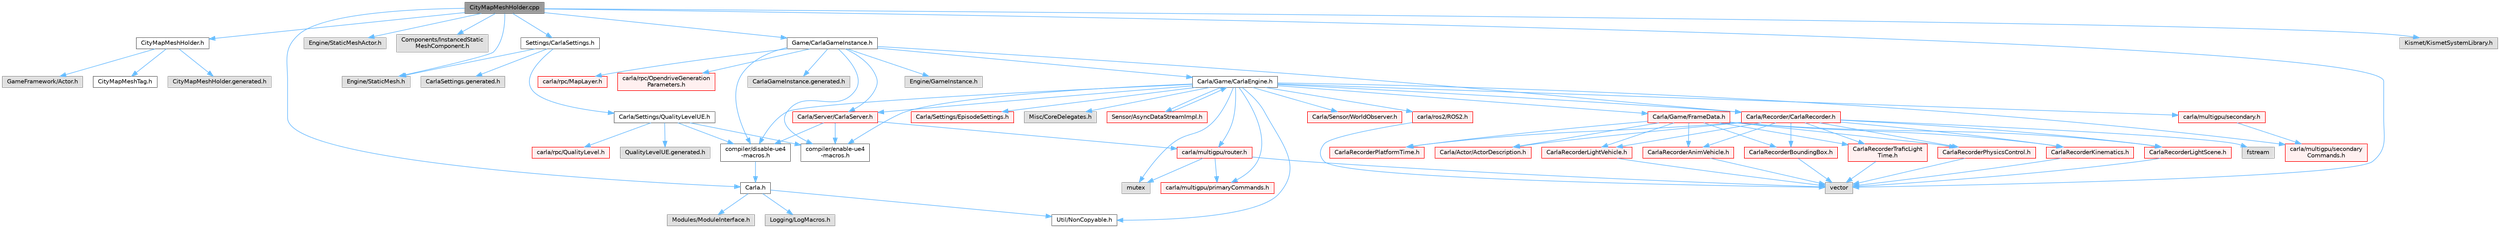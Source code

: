 digraph "CityMapMeshHolder.cpp"
{
 // INTERACTIVE_SVG=YES
 // LATEX_PDF_SIZE
  bgcolor="transparent";
  edge [fontname=Helvetica,fontsize=10,labelfontname=Helvetica,labelfontsize=10];
  node [fontname=Helvetica,fontsize=10,shape=box,height=0.2,width=0.4];
  Node1 [id="Node000001",label="CityMapMeshHolder.cpp",height=0.2,width=0.4,color="gray40", fillcolor="grey60", style="filled", fontcolor="black",tooltip=" "];
  Node1 -> Node2 [id="edge1_Node000001_Node000002",color="steelblue1",style="solid",tooltip=" "];
  Node2 [id="Node000002",label="Carla.h",height=0.2,width=0.4,color="grey40", fillcolor="white", style="filled",URL="$d7/d7d/Carla_8h.html",tooltip=" "];
  Node2 -> Node3 [id="edge2_Node000002_Node000003",color="steelblue1",style="solid",tooltip=" "];
  Node3 [id="Node000003",label="Util/NonCopyable.h",height=0.2,width=0.4,color="grey40", fillcolor="white", style="filled",URL="$d4/d57/Unreal_2CarlaUE4_2Plugins_2Carla_2Source_2Carla_2Util_2NonCopyable_8h.html",tooltip=" "];
  Node2 -> Node4 [id="edge3_Node000002_Node000004",color="steelblue1",style="solid",tooltip=" "];
  Node4 [id="Node000004",label="Logging/LogMacros.h",height=0.2,width=0.4,color="grey60", fillcolor="#E0E0E0", style="filled",tooltip=" "];
  Node2 -> Node5 [id="edge4_Node000002_Node000005",color="steelblue1",style="solid",tooltip=" "];
  Node5 [id="Node000005",label="Modules/ModuleInterface.h",height=0.2,width=0.4,color="grey60", fillcolor="#E0E0E0", style="filled",tooltip=" "];
  Node1 -> Node6 [id="edge5_Node000001_Node000006",color="steelblue1",style="solid",tooltip=" "];
  Node6 [id="Node000006",label="CityMapMeshHolder.h",height=0.2,width=0.4,color="grey40", fillcolor="white", style="filled",URL="$de/d3c/CityMapMeshHolder_8h.html",tooltip=" "];
  Node6 -> Node7 [id="edge6_Node000006_Node000007",color="steelblue1",style="solid",tooltip=" "];
  Node7 [id="Node000007",label="GameFramework/Actor.h",height=0.2,width=0.4,color="grey60", fillcolor="#E0E0E0", style="filled",tooltip=" "];
  Node6 -> Node8 [id="edge7_Node000006_Node000008",color="steelblue1",style="solid",tooltip=" "];
  Node8 [id="Node000008",label="CityMapMeshTag.h",height=0.2,width=0.4,color="grey40", fillcolor="white", style="filled",URL="$d4/d83/CityMapMeshTag_8h.html",tooltip=" "];
  Node6 -> Node9 [id="edge8_Node000006_Node000009",color="steelblue1",style="solid",tooltip=" "];
  Node9 [id="Node000009",label="CityMapMeshHolder.generated.h",height=0.2,width=0.4,color="grey60", fillcolor="#E0E0E0", style="filled",tooltip=" "];
  Node1 -> Node10 [id="edge9_Node000001_Node000010",color="steelblue1",style="solid",tooltip=" "];
  Node10 [id="Node000010",label="Engine/StaticMeshActor.h",height=0.2,width=0.4,color="grey60", fillcolor="#E0E0E0", style="filled",tooltip=" "];
  Node1 -> Node11 [id="edge10_Node000001_Node000011",color="steelblue1",style="solid",tooltip=" "];
  Node11 [id="Node000011",label="Components/InstancedStatic\lMeshComponent.h",height=0.2,width=0.4,color="grey60", fillcolor="#E0E0E0", style="filled",tooltip=" "];
  Node1 -> Node12 [id="edge11_Node000001_Node000012",color="steelblue1",style="solid",tooltip=" "];
  Node12 [id="Node000012",label="Engine/StaticMesh.h",height=0.2,width=0.4,color="grey60", fillcolor="#E0E0E0", style="filled",tooltip=" "];
  Node1 -> Node13 [id="edge12_Node000001_Node000013",color="steelblue1",style="solid",tooltip=" "];
  Node13 [id="Node000013",label="vector",height=0.2,width=0.4,color="grey60", fillcolor="#E0E0E0", style="filled",tooltip=" "];
  Node1 -> Node14 [id="edge13_Node000001_Node000014",color="steelblue1",style="solid",tooltip=" "];
  Node14 [id="Node000014",label="Settings/CarlaSettings.h",height=0.2,width=0.4,color="grey40", fillcolor="white", style="filled",URL="$d3/d4e/CarlaSettings_8h.html",tooltip=" "];
  Node14 -> Node12 [id="edge14_Node000014_Node000012",color="steelblue1",style="solid",tooltip=" "];
  Node14 -> Node15 [id="edge15_Node000014_Node000015",color="steelblue1",style="solid",tooltip=" "];
  Node15 [id="Node000015",label="Carla/Settings/QualityLevelUE.h",height=0.2,width=0.4,color="grey40", fillcolor="white", style="filled",URL="$dd/d49/QualityLevelUE_8h.html",tooltip=" "];
  Node15 -> Node16 [id="edge16_Node000015_Node000016",color="steelblue1",style="solid",tooltip=" "];
  Node16 [id="Node000016",label="compiler/disable-ue4\l-macros.h",height=0.2,width=0.4,color="grey40", fillcolor="white", style="filled",URL="$d2/d02/disable-ue4-macros_8h.html",tooltip=" "];
  Node16 -> Node2 [id="edge17_Node000016_Node000002",color="steelblue1",style="solid",tooltip=" "];
  Node15 -> Node17 [id="edge18_Node000015_Node000017",color="steelblue1",style="solid",tooltip=" "];
  Node17 [id="Node000017",label="carla/rpc/QualityLevel.h",height=0.2,width=0.4,color="red", fillcolor="#FFF0F0", style="filled",URL="$d4/dee/QualityLevel_8h.html",tooltip=" "];
  Node15 -> Node33 [id="edge19_Node000015_Node000033",color="steelblue1",style="solid",tooltip=" "];
  Node33 [id="Node000033",label="compiler/enable-ue4\l-macros.h",height=0.2,width=0.4,color="grey40", fillcolor="white", style="filled",URL="$d9/da2/enable-ue4-macros_8h.html",tooltip=" "];
  Node15 -> Node34 [id="edge20_Node000015_Node000034",color="steelblue1",style="solid",tooltip=" "];
  Node34 [id="Node000034",label="QualityLevelUE.generated.h",height=0.2,width=0.4,color="grey60", fillcolor="#E0E0E0", style="filled",tooltip=" "];
  Node14 -> Node35 [id="edge21_Node000014_Node000035",color="steelblue1",style="solid",tooltip=" "];
  Node35 [id="Node000035",label="CarlaSettings.generated.h",height=0.2,width=0.4,color="grey60", fillcolor="#E0E0E0", style="filled",tooltip=" "];
  Node1 -> Node36 [id="edge22_Node000001_Node000036",color="steelblue1",style="solid",tooltip=" "];
  Node36 [id="Node000036",label="Game/CarlaGameInstance.h",height=0.2,width=0.4,color="grey40", fillcolor="white", style="filled",URL="$d2/dba/CarlaGameInstance_8h.html",tooltip=" "];
  Node36 -> Node37 [id="edge23_Node000036_Node000037",color="steelblue1",style="solid",tooltip=" "];
  Node37 [id="Node000037",label="Engine/GameInstance.h",height=0.2,width=0.4,color="grey60", fillcolor="#E0E0E0", style="filled",tooltip=" "];
  Node36 -> Node38 [id="edge24_Node000036_Node000038",color="steelblue1",style="solid",tooltip=" "];
  Node38 [id="Node000038",label="Carla/Game/CarlaEngine.h",height=0.2,width=0.4,color="grey40", fillcolor="white", style="filled",URL="$d0/d11/CarlaEngine_8h.html",tooltip=" "];
  Node38 -> Node39 [id="edge25_Node000038_Node000039",color="steelblue1",style="solid",tooltip=" "];
  Node39 [id="Node000039",label="Carla/Recorder/CarlaRecorder.h",height=0.2,width=0.4,color="red", fillcolor="#FFF0F0", style="filled",URL="$d9/d6a/CarlaRecorder_8h.html",tooltip=" "];
  Node39 -> Node40 [id="edge26_Node000039_Node000040",color="steelblue1",style="solid",tooltip=" "];
  Node40 [id="Node000040",label="fstream",height=0.2,width=0.4,color="grey60", fillcolor="#E0E0E0", style="filled",tooltip=" "];
  Node39 -> Node41 [id="edge27_Node000039_Node000041",color="steelblue1",style="solid",tooltip=" "];
  Node41 [id="Node000041",label="Carla/Actor/ActorDescription.h",height=0.2,width=0.4,color="red", fillcolor="#FFF0F0", style="filled",URL="$d4/de6/Unreal_2CarlaUE4_2Plugins_2Carla_2Source_2Carla_2Actor_2ActorDescription_8h.html",tooltip=" "];
  Node39 -> Node46 [id="edge28_Node000039_Node000046",color="steelblue1",style="solid",tooltip=" "];
  Node46 [id="Node000046",label="CarlaRecorderTraficLight\lTime.h",height=0.2,width=0.4,color="red", fillcolor="#FFF0F0", style="filled",URL="$d0/de7/CarlaRecorderTraficLightTime_8h.html",tooltip=" "];
  Node46 -> Node13 [id="edge29_Node000046_Node000013",color="steelblue1",style="solid",tooltip=" "];
  Node39 -> Node48 [id="edge30_Node000039_Node000048",color="steelblue1",style="solid",tooltip=" "];
  Node48 [id="Node000048",label="CarlaRecorderPhysicsControl.h",height=0.2,width=0.4,color="red", fillcolor="#FFF0F0", style="filled",URL="$d3/d34/CarlaRecorderPhysicsControl_8h.html",tooltip=" "];
  Node48 -> Node13 [id="edge31_Node000048_Node000013",color="steelblue1",style="solid",tooltip=" "];
  Node39 -> Node53 [id="edge32_Node000039_Node000053",color="steelblue1",style="solid",tooltip=" "];
  Node53 [id="Node000053",label="CarlaRecorderPlatformTime.h",height=0.2,width=0.4,color="red", fillcolor="#FFF0F0", style="filled",URL="$d0/de8/CarlaRecorderPlatformTime_8h.html",tooltip=" "];
  Node39 -> Node55 [id="edge33_Node000039_Node000055",color="steelblue1",style="solid",tooltip=" "];
  Node55 [id="Node000055",label="CarlaRecorderBoundingBox.h",height=0.2,width=0.4,color="red", fillcolor="#FFF0F0", style="filled",URL="$d1/deb/CarlaRecorderBoundingBox_8h.html",tooltip=" "];
  Node55 -> Node13 [id="edge34_Node000055_Node000013",color="steelblue1",style="solid",tooltip=" "];
  Node39 -> Node56 [id="edge35_Node000039_Node000056",color="steelblue1",style="solid",tooltip=" "];
  Node56 [id="Node000056",label="CarlaRecorderKinematics.h",height=0.2,width=0.4,color="red", fillcolor="#FFF0F0", style="filled",URL="$d1/de3/CarlaRecorderKinematics_8h.html",tooltip=" "];
  Node56 -> Node13 [id="edge36_Node000056_Node000013",color="steelblue1",style="solid",tooltip=" "];
  Node39 -> Node57 [id="edge37_Node000039_Node000057",color="steelblue1",style="solid",tooltip=" "];
  Node57 [id="Node000057",label="CarlaRecorderLightScene.h",height=0.2,width=0.4,color="red", fillcolor="#FFF0F0", style="filled",URL="$d9/dc8/CarlaRecorderLightScene_8h.html",tooltip=" "];
  Node57 -> Node13 [id="edge38_Node000057_Node000013",color="steelblue1",style="solid",tooltip=" "];
  Node39 -> Node58 [id="edge39_Node000039_Node000058",color="steelblue1",style="solid",tooltip=" "];
  Node58 [id="Node000058",label="CarlaRecorderLightVehicle.h",height=0.2,width=0.4,color="red", fillcolor="#FFF0F0", style="filled",URL="$de/da8/CarlaRecorderLightVehicle_8h.html",tooltip=" "];
  Node58 -> Node13 [id="edge40_Node000058_Node000013",color="steelblue1",style="solid",tooltip=" "];
  Node39 -> Node59 [id="edge41_Node000039_Node000059",color="steelblue1",style="solid",tooltip=" "];
  Node59 [id="Node000059",label="CarlaRecorderAnimVehicle.h",height=0.2,width=0.4,color="red", fillcolor="#FFF0F0", style="filled",URL="$d6/d44/CarlaRecorderAnimVehicle_8h.html",tooltip=" "];
  Node59 -> Node13 [id="edge42_Node000059_Node000013",color="steelblue1",style="solid",tooltip=" "];
  Node38 -> Node119 [id="edge43_Node000038_Node000119",color="steelblue1",style="solid",tooltip=" "];
  Node119 [id="Node000119",label="Carla/Sensor/WorldObserver.h",height=0.2,width=0.4,color="red", fillcolor="#FFF0F0", style="filled",URL="$d8/deb/WorldObserver_8h.html",tooltip=" "];
  Node38 -> Node222 [id="edge44_Node000038_Node000222",color="steelblue1",style="solid",tooltip=" "];
  Node222 [id="Node000222",label="Carla/Server/CarlaServer.h",height=0.2,width=0.4,color="red", fillcolor="#FFF0F0", style="filled",URL="$d0/d35/CarlaServer_8h.html",tooltip=" "];
  Node222 -> Node16 [id="edge45_Node000222_Node000016",color="steelblue1",style="solid",tooltip=" "];
  Node222 -> Node243 [id="edge46_Node000222_Node000243",color="steelblue1",style="solid",tooltip=" "];
  Node243 [id="Node000243",label="carla/multigpu/router.h",height=0.2,width=0.4,color="red", fillcolor="#FFF0F0", style="filled",URL="$da/db7/router_8h.html",tooltip=" "];
  Node243 -> Node252 [id="edge47_Node000243_Node000252",color="steelblue1",style="solid",tooltip=" "];
  Node252 [id="Node000252",label="carla/multigpu/primaryCommands.h",height=0.2,width=0.4,color="red", fillcolor="#FFF0F0", style="filled",URL="$dd/dbf/primaryCommands_8h.html",tooltip=" "];
  Node243 -> Node218 [id="edge48_Node000243_Node000218",color="steelblue1",style="solid",tooltip=" "];
  Node218 [id="Node000218",label="mutex",height=0.2,width=0.4,color="grey60", fillcolor="#E0E0E0", style="filled",tooltip=" "];
  Node243 -> Node13 [id="edge49_Node000243_Node000013",color="steelblue1",style="solid",tooltip=" "];
  Node222 -> Node33 [id="edge50_Node000222_Node000033",color="steelblue1",style="solid",tooltip=" "];
  Node38 -> Node258 [id="edge51_Node000038_Node000258",color="steelblue1",style="solid",tooltip=" "];
  Node258 [id="Node000258",label="Carla/Settings/EpisodeSettings.h",height=0.2,width=0.4,color="red", fillcolor="#FFF0F0", style="filled",URL="$d8/d64/Unreal_2CarlaUE4_2Plugins_2Carla_2Source_2Carla_2Settings_2EpisodeSettings_8h.html",tooltip=" "];
  Node38 -> Node3 [id="edge52_Node000038_Node000003",color="steelblue1",style="solid",tooltip=" "];
  Node38 -> Node260 [id="edge53_Node000038_Node000260",color="steelblue1",style="solid",tooltip=" "];
  Node260 [id="Node000260",label="Carla/Game/FrameData.h",height=0.2,width=0.4,color="red", fillcolor="#FFF0F0", style="filled",URL="$d2/df1/FrameData_8h.html",tooltip=" "];
  Node260 -> Node46 [id="edge54_Node000260_Node000046",color="steelblue1",style="solid",tooltip=" "];
  Node260 -> Node48 [id="edge55_Node000260_Node000048",color="steelblue1",style="solid",tooltip=" "];
  Node260 -> Node53 [id="edge56_Node000260_Node000053",color="steelblue1",style="solid",tooltip=" "];
  Node260 -> Node55 [id="edge57_Node000260_Node000055",color="steelblue1",style="solid",tooltip=" "];
  Node260 -> Node56 [id="edge58_Node000260_Node000056",color="steelblue1",style="solid",tooltip=" "];
  Node260 -> Node57 [id="edge59_Node000260_Node000057",color="steelblue1",style="solid",tooltip=" "];
  Node260 -> Node58 [id="edge60_Node000260_Node000058",color="steelblue1",style="solid",tooltip=" "];
  Node260 -> Node59 [id="edge61_Node000260_Node000059",color="steelblue1",style="solid",tooltip=" "];
  Node260 -> Node41 [id="edge62_Node000260_Node000041",color="steelblue1",style="solid",tooltip=" "];
  Node38 -> Node322 [id="edge63_Node000038_Node000322",color="steelblue1",style="solid",tooltip=" "];
  Node322 [id="Node000322",label="Misc/CoreDelegates.h",height=0.2,width=0.4,color="grey60", fillcolor="#E0E0E0", style="filled",tooltip=" "];
  Node38 -> Node16 [id="edge64_Node000038_Node000016",color="steelblue1",style="solid",tooltip=" "];
  Node38 -> Node243 [id="edge65_Node000038_Node000243",color="steelblue1",style="solid",tooltip=" "];
  Node38 -> Node252 [id="edge66_Node000038_Node000252",color="steelblue1",style="solid",tooltip=" "];
  Node38 -> Node323 [id="edge67_Node000038_Node000323",color="steelblue1",style="solid",tooltip=" "];
  Node323 [id="Node000323",label="carla/multigpu/secondary.h",height=0.2,width=0.4,color="red", fillcolor="#FFF0F0", style="filled",URL="$de/df9/secondary_8h.html",tooltip=" "];
  Node323 -> Node324 [id="edge68_Node000323_Node000324",color="steelblue1",style="solid",tooltip=" "];
  Node324 [id="Node000324",label="carla/multigpu/secondary\lCommands.h",height=0.2,width=0.4,color="red", fillcolor="#FFF0F0", style="filled",URL="$d6/d9a/secondaryCommands_8h.html",tooltip=" "];
  Node38 -> Node324 [id="edge69_Node000038_Node000324",color="steelblue1",style="solid",tooltip=" "];
  Node38 -> Node143 [id="edge70_Node000038_Node000143",color="steelblue1",style="solid",tooltip=" "];
  Node143 [id="Node000143",label="carla/ros2/ROS2.h",height=0.2,width=0.4,color="red", fillcolor="#FFF0F0", style="filled",URL="$da/db8/ROS2_8h.html",tooltip=" "];
  Node143 -> Node13 [id="edge71_Node000143_Node000013",color="steelblue1",style="solid",tooltip=" "];
  Node38 -> Node33 [id="edge72_Node000038_Node000033",color="steelblue1",style="solid",tooltip=" "];
  Node38 -> Node218 [id="edge73_Node000038_Node000218",color="steelblue1",style="solid",tooltip=" "];
  Node38 -> Node325 [id="edge74_Node000038_Node000325",color="steelblue1",style="solid",tooltip=" "];
  Node325 [id="Node000325",label="Sensor/AsyncDataStreamImpl.h",height=0.2,width=0.4,color="red", fillcolor="#FFF0F0", style="filled",URL="$d0/d17/AsyncDataStreamImpl_8h.html",tooltip=" "];
  Node325 -> Node38 [id="edge75_Node000325_Node000038",color="steelblue1",style="solid",tooltip=" "];
  Node36 -> Node39 [id="edge76_Node000036_Node000039",color="steelblue1",style="solid",tooltip=" "];
  Node36 -> Node222 [id="edge77_Node000036_Node000222",color="steelblue1",style="solid",tooltip=" "];
  Node36 -> Node16 [id="edge78_Node000036_Node000016",color="steelblue1",style="solid",tooltip=" "];
  Node36 -> Node326 [id="edge79_Node000036_Node000326",color="steelblue1",style="solid",tooltip=" "];
  Node326 [id="Node000326",label="carla/rpc/MapLayer.h",height=0.2,width=0.4,color="red", fillcolor="#FFF0F0", style="filled",URL="$d0/dc2/MapLayer_8h.html",tooltip=" "];
  Node36 -> Node312 [id="edge80_Node000036_Node000312",color="steelblue1",style="solid",tooltip=" "];
  Node312 [id="Node000312",label="carla/rpc/OpendriveGeneration\lParameters.h",height=0.2,width=0.4,color="red", fillcolor="#FFF0F0", style="filled",URL="$d9/d3b/OpendriveGenerationParameters_8h.html",tooltip=" "];
  Node36 -> Node33 [id="edge81_Node000036_Node000033",color="steelblue1",style="solid",tooltip=" "];
  Node36 -> Node327 [id="edge82_Node000036_Node000327",color="steelblue1",style="solid",tooltip=" "];
  Node327 [id="Node000327",label="CarlaGameInstance.generated.h",height=0.2,width=0.4,color="grey60", fillcolor="#E0E0E0", style="filled",tooltip=" "];
  Node1 -> Node328 [id="edge83_Node000001_Node000328",color="steelblue1",style="solid",tooltip=" "];
  Node328 [id="Node000328",label="Kismet/KismetSystemLibrary.h",height=0.2,width=0.4,color="grey60", fillcolor="#E0E0E0", style="filled",tooltip=" "];
}
